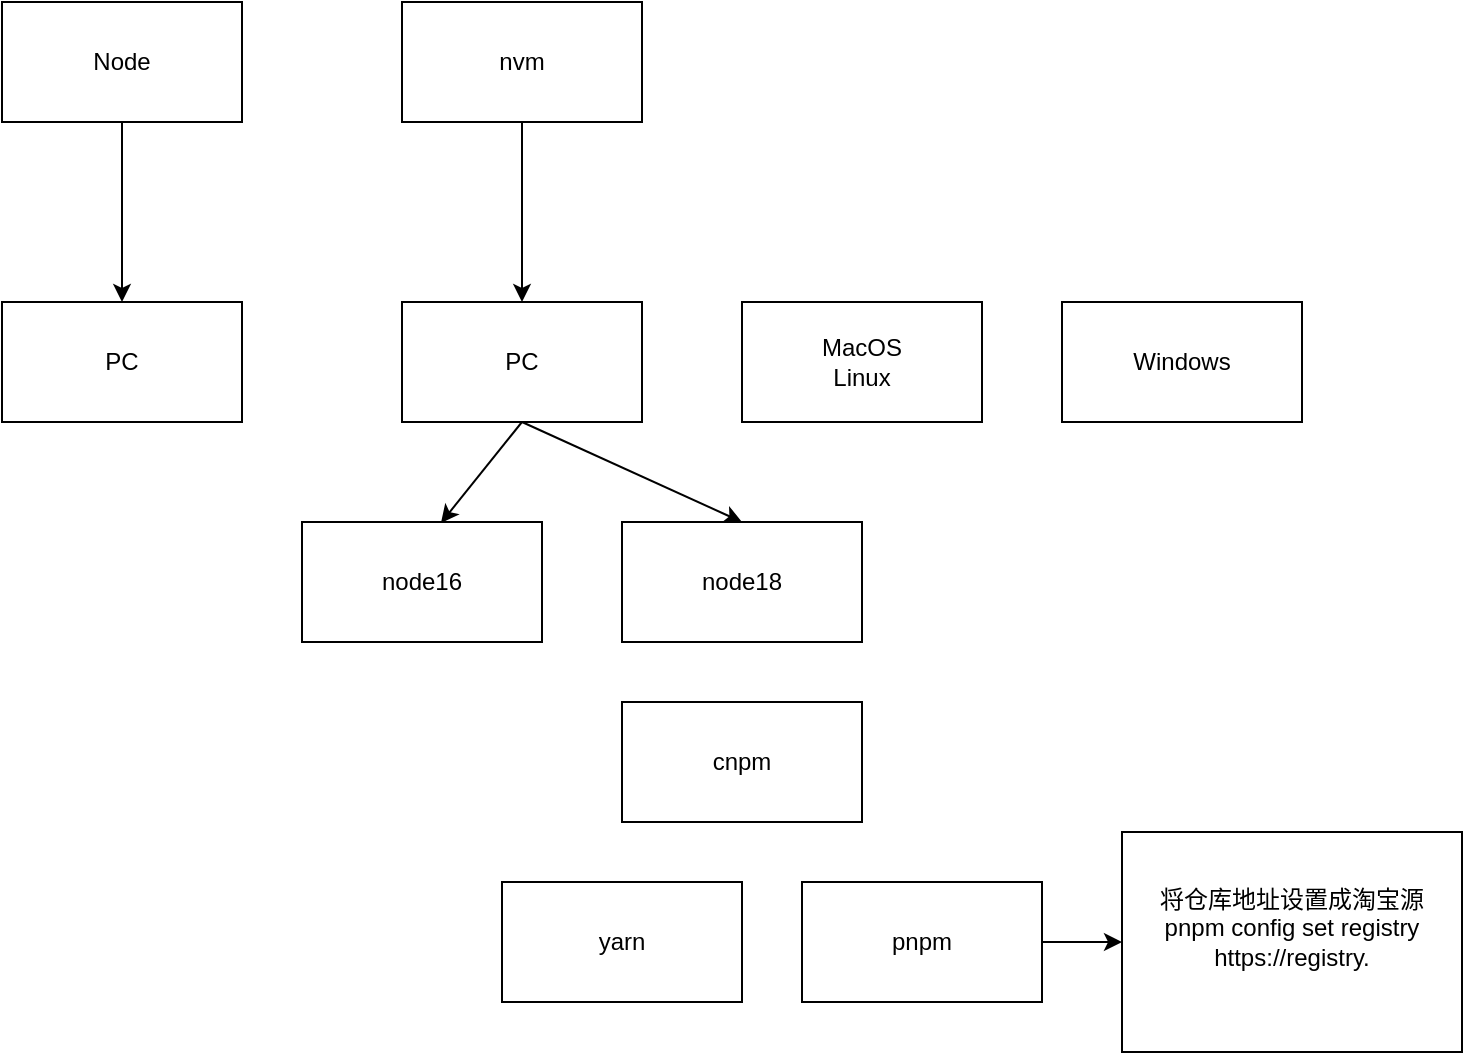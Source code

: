 <mxfile version="24.6.4" type="github">
  <diagram name="第 1 页" id="nAw6x5TdbmoEaB_O09le">
    <mxGraphModel dx="1034" dy="492" grid="1" gridSize="10" guides="1" tooltips="1" connect="1" arrows="1" fold="1" page="1" pageScale="1" pageWidth="827" pageHeight="1169" math="0" shadow="0">
      <root>
        <mxCell id="0" />
        <mxCell id="1" parent="0" />
        <mxCell id="HeDw_MXWGpqRy7UIOLny-3" value="" style="edgeStyle=orthogonalEdgeStyle;rounded=0;orthogonalLoop=1;jettySize=auto;html=1;" edge="1" parent="1" source="HeDw_MXWGpqRy7UIOLny-1" target="HeDw_MXWGpqRy7UIOLny-2">
          <mxGeometry relative="1" as="geometry" />
        </mxCell>
        <mxCell id="HeDw_MXWGpqRy7UIOLny-1" value="Node" style="rounded=0;whiteSpace=wrap;html=1;" vertex="1" parent="1">
          <mxGeometry x="80" y="90" width="120" height="60" as="geometry" />
        </mxCell>
        <mxCell id="HeDw_MXWGpqRy7UIOLny-2" value="PC" style="rounded=0;whiteSpace=wrap;html=1;" vertex="1" parent="1">
          <mxGeometry x="80" y="240" width="120" height="60" as="geometry" />
        </mxCell>
        <mxCell id="HeDw_MXWGpqRy7UIOLny-8" value="" style="edgeStyle=orthogonalEdgeStyle;rounded=0;orthogonalLoop=1;jettySize=auto;html=1;" edge="1" parent="1" source="HeDw_MXWGpqRy7UIOLny-4" target="HeDw_MXWGpqRy7UIOLny-5">
          <mxGeometry relative="1" as="geometry" />
        </mxCell>
        <mxCell id="HeDw_MXWGpqRy7UIOLny-4" value="nvm" style="rounded=0;whiteSpace=wrap;html=1;" vertex="1" parent="1">
          <mxGeometry x="280" y="90" width="120" height="60" as="geometry" />
        </mxCell>
        <mxCell id="HeDw_MXWGpqRy7UIOLny-5" value="PC" style="rounded=0;whiteSpace=wrap;html=1;" vertex="1" parent="1">
          <mxGeometry x="280" y="240" width="120" height="60" as="geometry" />
        </mxCell>
        <mxCell id="HeDw_MXWGpqRy7UIOLny-6" value="node16" style="rounded=0;whiteSpace=wrap;html=1;" vertex="1" parent="1">
          <mxGeometry x="230" y="350" width="120" height="60" as="geometry" />
        </mxCell>
        <mxCell id="HeDw_MXWGpqRy7UIOLny-7" value="node18" style="rounded=0;whiteSpace=wrap;html=1;" vertex="1" parent="1">
          <mxGeometry x="390" y="350" width="120" height="60" as="geometry" />
        </mxCell>
        <mxCell id="HeDw_MXWGpqRy7UIOLny-9" value="" style="endArrow=classic;html=1;rounded=0;entryX=0.579;entryY=0.008;entryDx=0;entryDy=0;entryPerimeter=0;" edge="1" parent="1" target="HeDw_MXWGpqRy7UIOLny-6">
          <mxGeometry width="50" height="50" relative="1" as="geometry">
            <mxPoint x="340" y="300" as="sourcePoint" />
            <mxPoint x="390" y="250" as="targetPoint" />
          </mxGeometry>
        </mxCell>
        <mxCell id="HeDw_MXWGpqRy7UIOLny-10" value="" style="endArrow=classic;html=1;rounded=0;entryX=0.5;entryY=0;entryDx=0;entryDy=0;" edge="1" parent="1" target="HeDw_MXWGpqRy7UIOLny-7">
          <mxGeometry width="50" height="50" relative="1" as="geometry">
            <mxPoint x="340" y="300" as="sourcePoint" />
            <mxPoint x="390" y="250" as="targetPoint" />
          </mxGeometry>
        </mxCell>
        <mxCell id="HeDw_MXWGpqRy7UIOLny-11" value="MacOS&lt;br&gt;Linux" style="rounded=0;whiteSpace=wrap;html=1;" vertex="1" parent="1">
          <mxGeometry x="450" y="240" width="120" height="60" as="geometry" />
        </mxCell>
        <mxCell id="HeDw_MXWGpqRy7UIOLny-12" value="Windows" style="rounded=0;whiteSpace=wrap;html=1;" vertex="1" parent="1">
          <mxGeometry x="610" y="240" width="120" height="60" as="geometry" />
        </mxCell>
        <mxCell id="HeDw_MXWGpqRy7UIOLny-13" value="cnpm" style="rounded=0;whiteSpace=wrap;html=1;" vertex="1" parent="1">
          <mxGeometry x="390" y="440" width="120" height="60" as="geometry" />
        </mxCell>
        <mxCell id="HeDw_MXWGpqRy7UIOLny-14" value="yarn" style="rounded=0;whiteSpace=wrap;html=1;" vertex="1" parent="1">
          <mxGeometry x="330" y="530" width="120" height="60" as="geometry" />
        </mxCell>
        <mxCell id="HeDw_MXWGpqRy7UIOLny-18" value="" style="edgeStyle=orthogonalEdgeStyle;rounded=0;orthogonalLoop=1;jettySize=auto;html=1;" edge="1" parent="1" source="HeDw_MXWGpqRy7UIOLny-15" target="HeDw_MXWGpqRy7UIOLny-16">
          <mxGeometry relative="1" as="geometry" />
        </mxCell>
        <mxCell id="HeDw_MXWGpqRy7UIOLny-15" value="pnpm" style="rounded=0;whiteSpace=wrap;html=1;" vertex="1" parent="1">
          <mxGeometry x="480" y="530" width="120" height="60" as="geometry" />
        </mxCell>
        <mxCell id="HeDw_MXWGpqRy7UIOLny-16" value="将仓库地址设置成淘宝源&lt;br&gt;&lt;div&gt;pnpm config set registry https://registry.&lt;/div&gt;&lt;div&gt;&lt;br&gt;&lt;/div&gt;" style="rounded=0;whiteSpace=wrap;html=1;" vertex="1" parent="1">
          <mxGeometry x="640" y="505" width="170" height="110" as="geometry" />
        </mxCell>
      </root>
    </mxGraphModel>
  </diagram>
</mxfile>
